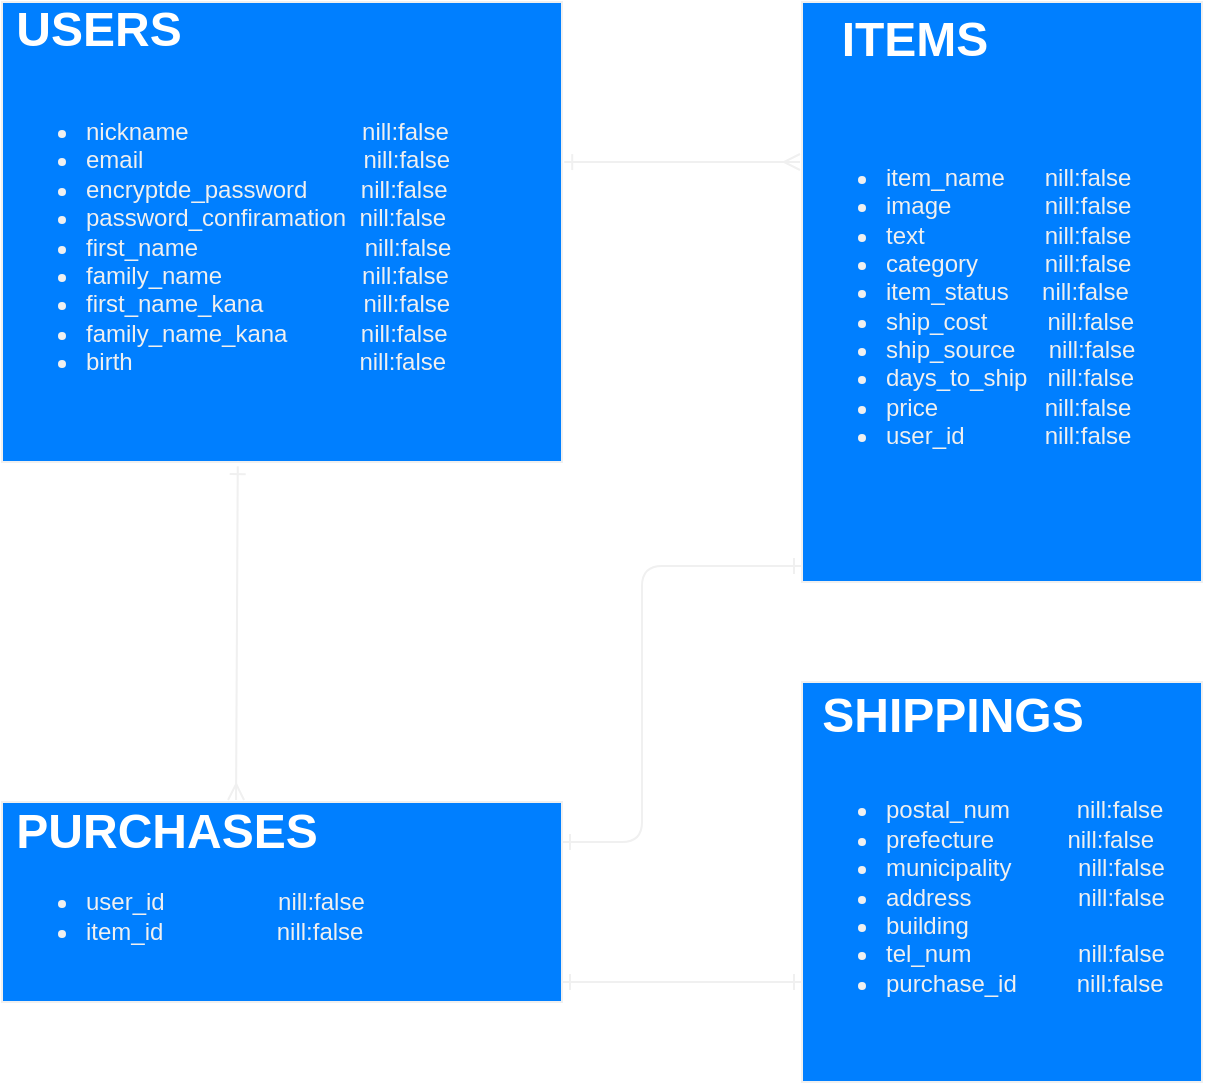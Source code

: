 <mxfile>
    <diagram id="vf1vjba2DqPMyDP6HZfP" name="ページ1">
        <mxGraphModel dx="577" dy="559" grid="1" gridSize="10" guides="1" tooltips="1" connect="1" arrows="0" fold="1" page="1" pageScale="1" pageWidth="827" pageHeight="1169" math="0" shadow="0">
            <root>
                <mxCell id="0"/>
                <mxCell id="1" parent="0"/>
                <mxCell id="33" value="&lt;div&gt;&lt;br&gt;&lt;/div&gt;&lt;ul&gt;&lt;li&gt;nickname&amp;nbsp; &amp;nbsp; &amp;nbsp; &amp;nbsp; &amp;nbsp; &amp;nbsp; &amp;nbsp; &amp;nbsp; &amp;nbsp; &amp;nbsp; &amp;nbsp; &amp;nbsp; &amp;nbsp; nill:false&lt;/li&gt;&lt;li&gt;email&amp;nbsp; &amp;nbsp; &amp;nbsp; &amp;nbsp; &amp;nbsp; &amp;nbsp; &amp;nbsp; &amp;nbsp; &amp;nbsp; &amp;nbsp; &amp;nbsp; &amp;nbsp; &amp;nbsp; &amp;nbsp; &amp;nbsp; &amp;nbsp; &amp;nbsp;nill:false&lt;/li&gt;&lt;li&gt;encryptde_password&amp;nbsp; &amp;nbsp; &amp;nbsp; &amp;nbsp; nill:false&lt;/li&gt;&lt;li&gt;password_confiramation&amp;nbsp; nill:false&lt;/li&gt;&lt;li&gt;first_name&amp;nbsp; &amp;nbsp; &amp;nbsp; &amp;nbsp; &amp;nbsp; &amp;nbsp; &amp;nbsp; &amp;nbsp; &amp;nbsp; &amp;nbsp; &amp;nbsp; &amp;nbsp; &amp;nbsp;nill:false&lt;/li&gt;&lt;li&gt;family_name&amp;nbsp; &amp;nbsp; &amp;nbsp; &amp;nbsp; &amp;nbsp; &amp;nbsp; &amp;nbsp; &amp;nbsp; &amp;nbsp; &amp;nbsp; &amp;nbsp;nill:false&lt;/li&gt;&lt;li&gt;first_name_kana&amp;nbsp; &amp;nbsp; &amp;nbsp; &amp;nbsp; &amp;nbsp; &amp;nbsp; &amp;nbsp; &amp;nbsp;nill:false&lt;/li&gt;&lt;li&gt;family_name_kana&amp;nbsp; &amp;nbsp; &amp;nbsp; &amp;nbsp; &amp;nbsp; &amp;nbsp;nill:false&lt;/li&gt;&lt;li&gt;birth&amp;nbsp; &amp;nbsp; &amp;nbsp; &amp;nbsp; &amp;nbsp; &amp;nbsp; &amp;nbsp; &amp;nbsp; &amp;nbsp; &amp;nbsp; &amp;nbsp; &amp;nbsp; &amp;nbsp; &amp;nbsp; &amp;nbsp; &amp;nbsp; &amp;nbsp; nill:false&lt;/li&gt;&lt;/ul&gt;" style="text;html=1;whiteSpace=wrap;verticalAlign=middle;overflow=hidden;container=1;strokeColor=#f0f0f0;fillColor=#007FFF;fontColor=#F0F0F0;" vertex="1" parent="1">
                    <mxGeometry x="80" y="40" width="280" height="230" as="geometry"/>
                </mxCell>
                <mxCell id="87" value="USERS" style="text;strokeColor=none;fillColor=none;html=1;fontSize=24;fontStyle=1;verticalAlign=middle;align=center;fontColor=#FFFFFF;" vertex="1" parent="33">
                    <mxGeometry width="96.552" height="27.059" as="geometry"/>
                </mxCell>
                <mxCell id="37" style="edgeStyle=orthogonalEdgeStyle;rounded=0;orthogonalLoop=1;jettySize=auto;html=1;exitX=0.5;exitY=1;exitDx=0;exitDy=0;" edge="1" parent="1" source="33" target="33">
                    <mxGeometry relative="1" as="geometry"/>
                </mxCell>
                <mxCell id="39" value="&lt;div&gt;&lt;br&gt;&lt;/div&gt;&lt;ul&gt;&lt;li&gt;item_name&amp;nbsp; &amp;nbsp; &amp;nbsp; nill:false&lt;/li&gt;&lt;li&gt;image&amp;nbsp; &amp;nbsp; &amp;nbsp; &amp;nbsp; &amp;nbsp; &amp;nbsp; &amp;nbsp; nill:false&lt;/li&gt;&lt;li&gt;text&amp;nbsp; &amp;nbsp; &amp;nbsp; &amp;nbsp; &amp;nbsp; &amp;nbsp; &amp;nbsp; &amp;nbsp; &amp;nbsp; nill:false&lt;/li&gt;&lt;li&gt;category&amp;nbsp; &amp;nbsp; &amp;nbsp; &amp;nbsp; &amp;nbsp; nill:false&lt;/li&gt;&lt;li&gt;item_status&amp;nbsp; &amp;nbsp; &amp;nbsp;nill:false&lt;/li&gt;&lt;li&gt;ship_cost&amp;nbsp; &amp;nbsp; &amp;nbsp; &amp;nbsp; &amp;nbsp;nill:false&lt;/li&gt;&lt;li&gt;ship_source&amp;nbsp; &amp;nbsp; &amp;nbsp;nill:false&lt;/li&gt;&lt;li&gt;days_to_ship&amp;nbsp; &amp;nbsp;nill:false&lt;/li&gt;&lt;li&gt;price&amp;nbsp; &amp;nbsp; &amp;nbsp; &amp;nbsp; &amp;nbsp; &amp;nbsp; &amp;nbsp; &amp;nbsp; nill:false&lt;/li&gt;&lt;li&gt;user_id&amp;nbsp; &amp;nbsp; &amp;nbsp; &amp;nbsp; &amp;nbsp; &amp;nbsp; nill:false&lt;/li&gt;&lt;/ul&gt;" style="text;html=1;whiteSpace=wrap;verticalAlign=middle;overflow=hidden;container=1;strokeColor=#f0f0f0;fillColor=#007FFF;fontColor=#F0F0F0;" vertex="1" parent="1">
                    <mxGeometry x="480" y="40" width="200" height="290" as="geometry"/>
                </mxCell>
                <mxCell id="91" value="ITEMS" style="text;strokeColor=none;fillColor=none;html=1;fontSize=24;fontStyle=1;verticalAlign=middle;align=center;fontColor=#FFFFFF;" vertex="1" parent="39">
                    <mxGeometry width="111.111" height="38.667" as="geometry"/>
                </mxCell>
                <mxCell id="96" value="&lt;div&gt;&lt;br&gt;&lt;/div&gt;&lt;ul&gt;&lt;li&gt;user_id&amp;nbsp; &amp;nbsp; &amp;nbsp; &amp;nbsp; &amp;nbsp; &amp;nbsp; &amp;nbsp; &amp;nbsp; &amp;nbsp;nill:false&lt;/li&gt;&lt;li&gt;item_id&amp;nbsp; &amp;nbsp; &amp;nbsp; &amp;nbsp; &amp;nbsp; &amp;nbsp; &amp;nbsp; &amp;nbsp; &amp;nbsp;nill:false&lt;/li&gt;&lt;/ul&gt;" style="text;html=1;whiteSpace=wrap;verticalAlign=middle;overflow=hidden;container=1;strokeColor=#f0f0f0;fillColor=#007FFF;fontColor=#F0F0F0;" vertex="1" parent="1">
                    <mxGeometry x="80" y="440" width="280" height="100" as="geometry"/>
                </mxCell>
                <mxCell id="97" value="PURCHASES" style="text;strokeColor=none;fillColor=none;html=1;fontSize=24;fontStyle=1;verticalAlign=middle;align=center;fontColor=#FFFFFF;" vertex="1" parent="96">
                    <mxGeometry width="164.14" height="30" as="geometry"/>
                </mxCell>
                <mxCell id="99" value="&lt;div&gt;&lt;br&gt;&lt;/div&gt;&lt;ul&gt;&lt;li&gt;postal_num&amp;nbsp; &amp;nbsp; &amp;nbsp; &amp;nbsp; &amp;nbsp; nill:false&lt;/li&gt;&lt;li&gt;prefecture&amp;nbsp; &amp;nbsp; &amp;nbsp; &amp;nbsp; &amp;nbsp; &amp;nbsp;nill:false&lt;/li&gt;&lt;li&gt;municipality&amp;nbsp; &amp;nbsp; &amp;nbsp; &amp;nbsp; &amp;nbsp; nill:false&lt;/li&gt;&lt;li&gt;address&amp;nbsp; &amp;nbsp; &amp;nbsp; &amp;nbsp; &amp;nbsp; &amp;nbsp; &amp;nbsp; &amp;nbsp; nill:false&lt;/li&gt;&lt;li&gt;building&lt;/li&gt;&lt;li&gt;tel_num&amp;nbsp; &amp;nbsp; &amp;nbsp; &amp;nbsp; &amp;nbsp; &amp;nbsp; &amp;nbsp; &amp;nbsp; nill:false&lt;/li&gt;&lt;li&gt;purchase_id&amp;nbsp; &amp;nbsp; &amp;nbsp; &amp;nbsp; &amp;nbsp;nill:false&lt;/li&gt;&lt;/ul&gt;" style="text;html=1;whiteSpace=wrap;verticalAlign=middle;overflow=hidden;container=1;strokeColor=#f0f0f0;fillColor=#007FFF;fontColor=#F0F0F0;" vertex="1" parent="1">
                    <mxGeometry x="480" y="380" width="200" height="200" as="geometry"/>
                </mxCell>
                <mxCell id="100" value="SHIPPINGS" style="text;strokeColor=none;fillColor=none;html=1;fontSize=24;fontStyle=1;verticalAlign=middle;align=center;fontColor=#FFFFFF;" vertex="1" parent="99">
                    <mxGeometry width="150" height="33.333" as="geometry"/>
                </mxCell>
                <mxCell id="102" value="" style="endArrow=ERmany;html=1;strokeWidth=1;startArrow=ERone;startFill=0;endFill=0;exitX=1.004;exitY=0.348;exitDx=0;exitDy=0;exitPerimeter=0;strokeColor=#F0F0F0;" edge="1" parent="1" source="33">
                    <mxGeometry width="50" height="50" relative="1" as="geometry">
                        <mxPoint x="370" y="100" as="sourcePoint"/>
                        <mxPoint x="479" y="120" as="targetPoint"/>
                    </mxGeometry>
                </mxCell>
                <mxCell id="103" value="" style="endArrow=ERone;html=1;strokeWidth=1;startArrow=ERone;startFill=0;endFill=0;strokeColor=#F0F0F0;" edge="1" parent="1">
                    <mxGeometry width="50" height="50" relative="1" as="geometry">
                        <mxPoint x="360" y="460" as="sourcePoint"/>
                        <mxPoint x="480" y="322" as="targetPoint"/>
                        <Array as="points">
                            <mxPoint x="400" y="460"/>
                            <mxPoint x="400" y="322"/>
                        </Array>
                    </mxGeometry>
                </mxCell>
                <mxCell id="104" value="" style="endArrow=ERone;html=1;strokeWidth=1;startArrow=ERone;startFill=0;endFill=0;strokeColor=#F0F0F0;" edge="1" parent="1">
                    <mxGeometry width="50" height="50" relative="1" as="geometry">
                        <mxPoint x="360" y="530" as="sourcePoint"/>
                        <mxPoint x="480" y="530" as="targetPoint"/>
                    </mxGeometry>
                </mxCell>
                <mxCell id="108" value="" style="endArrow=ERone;html=1;strokeWidth=1;startArrow=ERmany;startFill=0;endFill=0;strokeColor=#F0F0F0;exitX=0.713;exitY=-0.033;exitDx=0;exitDy=0;entryX=0.421;entryY=1.009;entryDx=0;entryDy=0;entryPerimeter=0;exitPerimeter=0;" edge="1" parent="1" source="97" target="33">
                    <mxGeometry width="50" height="50" relative="1" as="geometry">
                        <mxPoint x="200" y="400" as="sourcePoint"/>
                        <mxPoint x="200" y="270" as="targetPoint"/>
                    </mxGeometry>
                </mxCell>
            </root>
        </mxGraphModel>
    </diagram>
</mxfile>